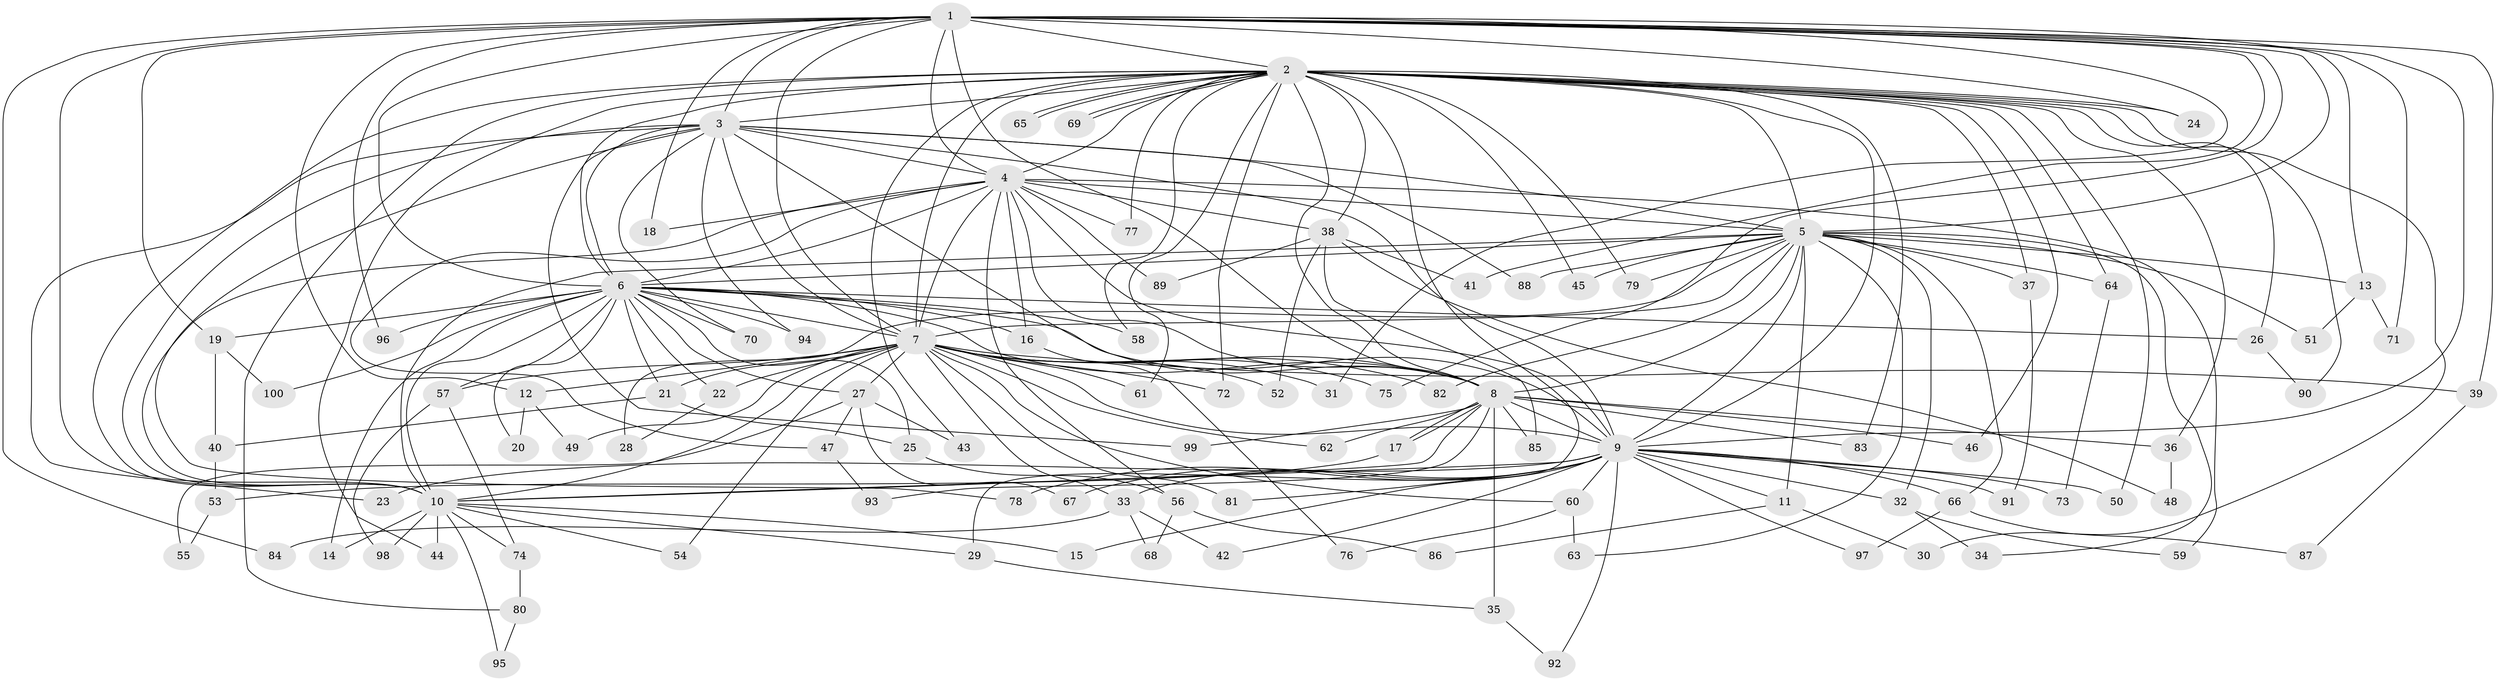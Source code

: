 // coarse degree distribution, {9: 0.06451612903225806, 21: 0.03225806451612903, 11: 0.0967741935483871, 13: 0.06451612903225806, 7: 0.06451612903225806, 19: 0.03225806451612903, 6: 0.0967741935483871, 2: 0.3225806451612903, 3: 0.06451612903225806, 4: 0.06451612903225806, 1: 0.0967741935483871}
// Generated by graph-tools (version 1.1) at 2025/49/03/04/25 22:49:51]
// undirected, 100 vertices, 225 edges
graph export_dot {
  node [color=gray90,style=filled];
  1;
  2;
  3;
  4;
  5;
  6;
  7;
  8;
  9;
  10;
  11;
  12;
  13;
  14;
  15;
  16;
  17;
  18;
  19;
  20;
  21;
  22;
  23;
  24;
  25;
  26;
  27;
  28;
  29;
  30;
  31;
  32;
  33;
  34;
  35;
  36;
  37;
  38;
  39;
  40;
  41;
  42;
  43;
  44;
  45;
  46;
  47;
  48;
  49;
  50;
  51;
  52;
  53;
  54;
  55;
  56;
  57;
  58;
  59;
  60;
  61;
  62;
  63;
  64;
  65;
  66;
  67;
  68;
  69;
  70;
  71;
  72;
  73;
  74;
  75;
  76;
  77;
  78;
  79;
  80;
  81;
  82;
  83;
  84;
  85;
  86;
  87;
  88;
  89;
  90;
  91;
  92;
  93;
  94;
  95;
  96;
  97;
  98;
  99;
  100;
  1 -- 2;
  1 -- 3;
  1 -- 4;
  1 -- 5;
  1 -- 6;
  1 -- 7;
  1 -- 8;
  1 -- 9;
  1 -- 10;
  1 -- 12;
  1 -- 13;
  1 -- 18;
  1 -- 19;
  1 -- 24;
  1 -- 31;
  1 -- 39;
  1 -- 41;
  1 -- 71;
  1 -- 75;
  1 -- 84;
  1 -- 96;
  2 -- 3;
  2 -- 4;
  2 -- 5;
  2 -- 6;
  2 -- 7;
  2 -- 8;
  2 -- 9;
  2 -- 10;
  2 -- 24;
  2 -- 26;
  2 -- 29;
  2 -- 30;
  2 -- 36;
  2 -- 37;
  2 -- 38;
  2 -- 43;
  2 -- 44;
  2 -- 45;
  2 -- 46;
  2 -- 50;
  2 -- 58;
  2 -- 61;
  2 -- 64;
  2 -- 65;
  2 -- 65;
  2 -- 69;
  2 -- 69;
  2 -- 72;
  2 -- 77;
  2 -- 79;
  2 -- 80;
  2 -- 83;
  2 -- 90;
  3 -- 4;
  3 -- 5;
  3 -- 6;
  3 -- 7;
  3 -- 8;
  3 -- 9;
  3 -- 10;
  3 -- 23;
  3 -- 70;
  3 -- 78;
  3 -- 88;
  3 -- 94;
  3 -- 99;
  4 -- 5;
  4 -- 6;
  4 -- 7;
  4 -- 8;
  4 -- 9;
  4 -- 10;
  4 -- 16;
  4 -- 18;
  4 -- 38;
  4 -- 47;
  4 -- 56;
  4 -- 59;
  4 -- 77;
  4 -- 89;
  5 -- 6;
  5 -- 7;
  5 -- 8;
  5 -- 9;
  5 -- 10;
  5 -- 11;
  5 -- 13;
  5 -- 28;
  5 -- 32;
  5 -- 34;
  5 -- 37;
  5 -- 45;
  5 -- 51;
  5 -- 63;
  5 -- 64;
  5 -- 66;
  5 -- 79;
  5 -- 82;
  5 -- 88;
  6 -- 7;
  6 -- 8;
  6 -- 9;
  6 -- 10;
  6 -- 14;
  6 -- 16;
  6 -- 19;
  6 -- 20;
  6 -- 21;
  6 -- 22;
  6 -- 25;
  6 -- 26;
  6 -- 27;
  6 -- 57;
  6 -- 58;
  6 -- 70;
  6 -- 94;
  6 -- 96;
  6 -- 100;
  7 -- 8;
  7 -- 9;
  7 -- 10;
  7 -- 12;
  7 -- 21;
  7 -- 22;
  7 -- 27;
  7 -- 31;
  7 -- 33;
  7 -- 39;
  7 -- 49;
  7 -- 52;
  7 -- 54;
  7 -- 57;
  7 -- 60;
  7 -- 61;
  7 -- 62;
  7 -- 72;
  7 -- 75;
  7 -- 81;
  7 -- 82;
  8 -- 9;
  8 -- 10;
  8 -- 17;
  8 -- 17;
  8 -- 35;
  8 -- 36;
  8 -- 46;
  8 -- 62;
  8 -- 83;
  8 -- 85;
  8 -- 93;
  8 -- 99;
  9 -- 10;
  9 -- 11;
  9 -- 15;
  9 -- 23;
  9 -- 32;
  9 -- 33;
  9 -- 42;
  9 -- 50;
  9 -- 60;
  9 -- 66;
  9 -- 67;
  9 -- 73;
  9 -- 78;
  9 -- 81;
  9 -- 91;
  9 -- 92;
  9 -- 97;
  10 -- 14;
  10 -- 15;
  10 -- 29;
  10 -- 44;
  10 -- 54;
  10 -- 74;
  10 -- 95;
  10 -- 98;
  11 -- 30;
  11 -- 86;
  12 -- 20;
  12 -- 49;
  13 -- 51;
  13 -- 71;
  16 -- 76;
  17 -- 53;
  19 -- 40;
  19 -- 100;
  21 -- 25;
  21 -- 40;
  22 -- 28;
  25 -- 56;
  26 -- 90;
  27 -- 43;
  27 -- 47;
  27 -- 55;
  27 -- 67;
  29 -- 35;
  32 -- 34;
  32 -- 59;
  33 -- 42;
  33 -- 68;
  33 -- 84;
  35 -- 92;
  36 -- 48;
  37 -- 91;
  38 -- 41;
  38 -- 48;
  38 -- 52;
  38 -- 85;
  38 -- 89;
  39 -- 87;
  40 -- 53;
  47 -- 93;
  53 -- 55;
  56 -- 68;
  56 -- 86;
  57 -- 74;
  57 -- 98;
  60 -- 63;
  60 -- 76;
  64 -- 73;
  66 -- 87;
  66 -- 97;
  74 -- 80;
  80 -- 95;
}
